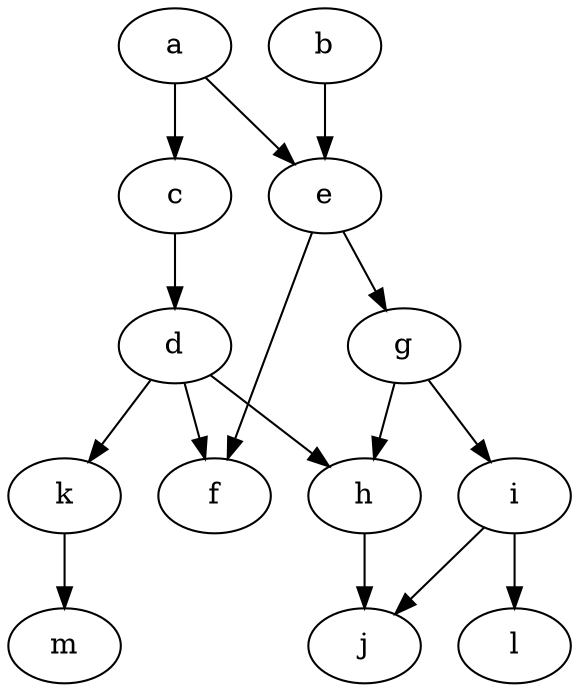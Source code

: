 digraph "R" {
	a [Weight=3];
	b [Weight=2];
	c [Weight=5];
    d [Weight=1];
    e [Weight=6];
    f [Weight=1];
    g [Weight=2];
    h [Weight=1];
    i [Weight=4];
    j [Weight=4];
    k [Weight=6];
    l [Weight=2];
    m [Weight=3];
   	a->c [Weight=2];
   	a->e [Weight=5];
   	b->e [Weight=3];
   	c->d [Weight=7];
   	e->f [Weight=1];
   	e->g [Weight=7];
   	d->f [Weight=2];
   	d->h [Weight=4];
   	d->k [Weight=6];
   	g->h [Weight=6];
   	g->i [Weight=3];
   	h->j [Weight=1];
   	i->j [Weight=2];
   	i->l [Weight=7];
   	k->m [Weight=2];
}
